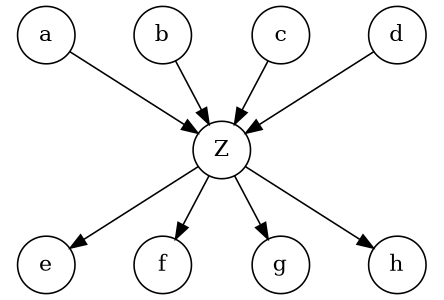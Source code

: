 digraph{
	// splines=curved;
	ratio=fill;
	size="3,2!"
	dpi=200
	a[regular=true];
	b[regular=true];
	c[regular=true];
	d[regular=true];
	e[regular=true];
	f[regular=true];
	g[regular=true];
	h[regular=true];
	Z[regular=true];
	Z -> e;
	Z -> f;
	Z -> g;
	Z -> h;

	a -> Z;
	b -> Z;
	c -> Z;
	d -> Z;
}
